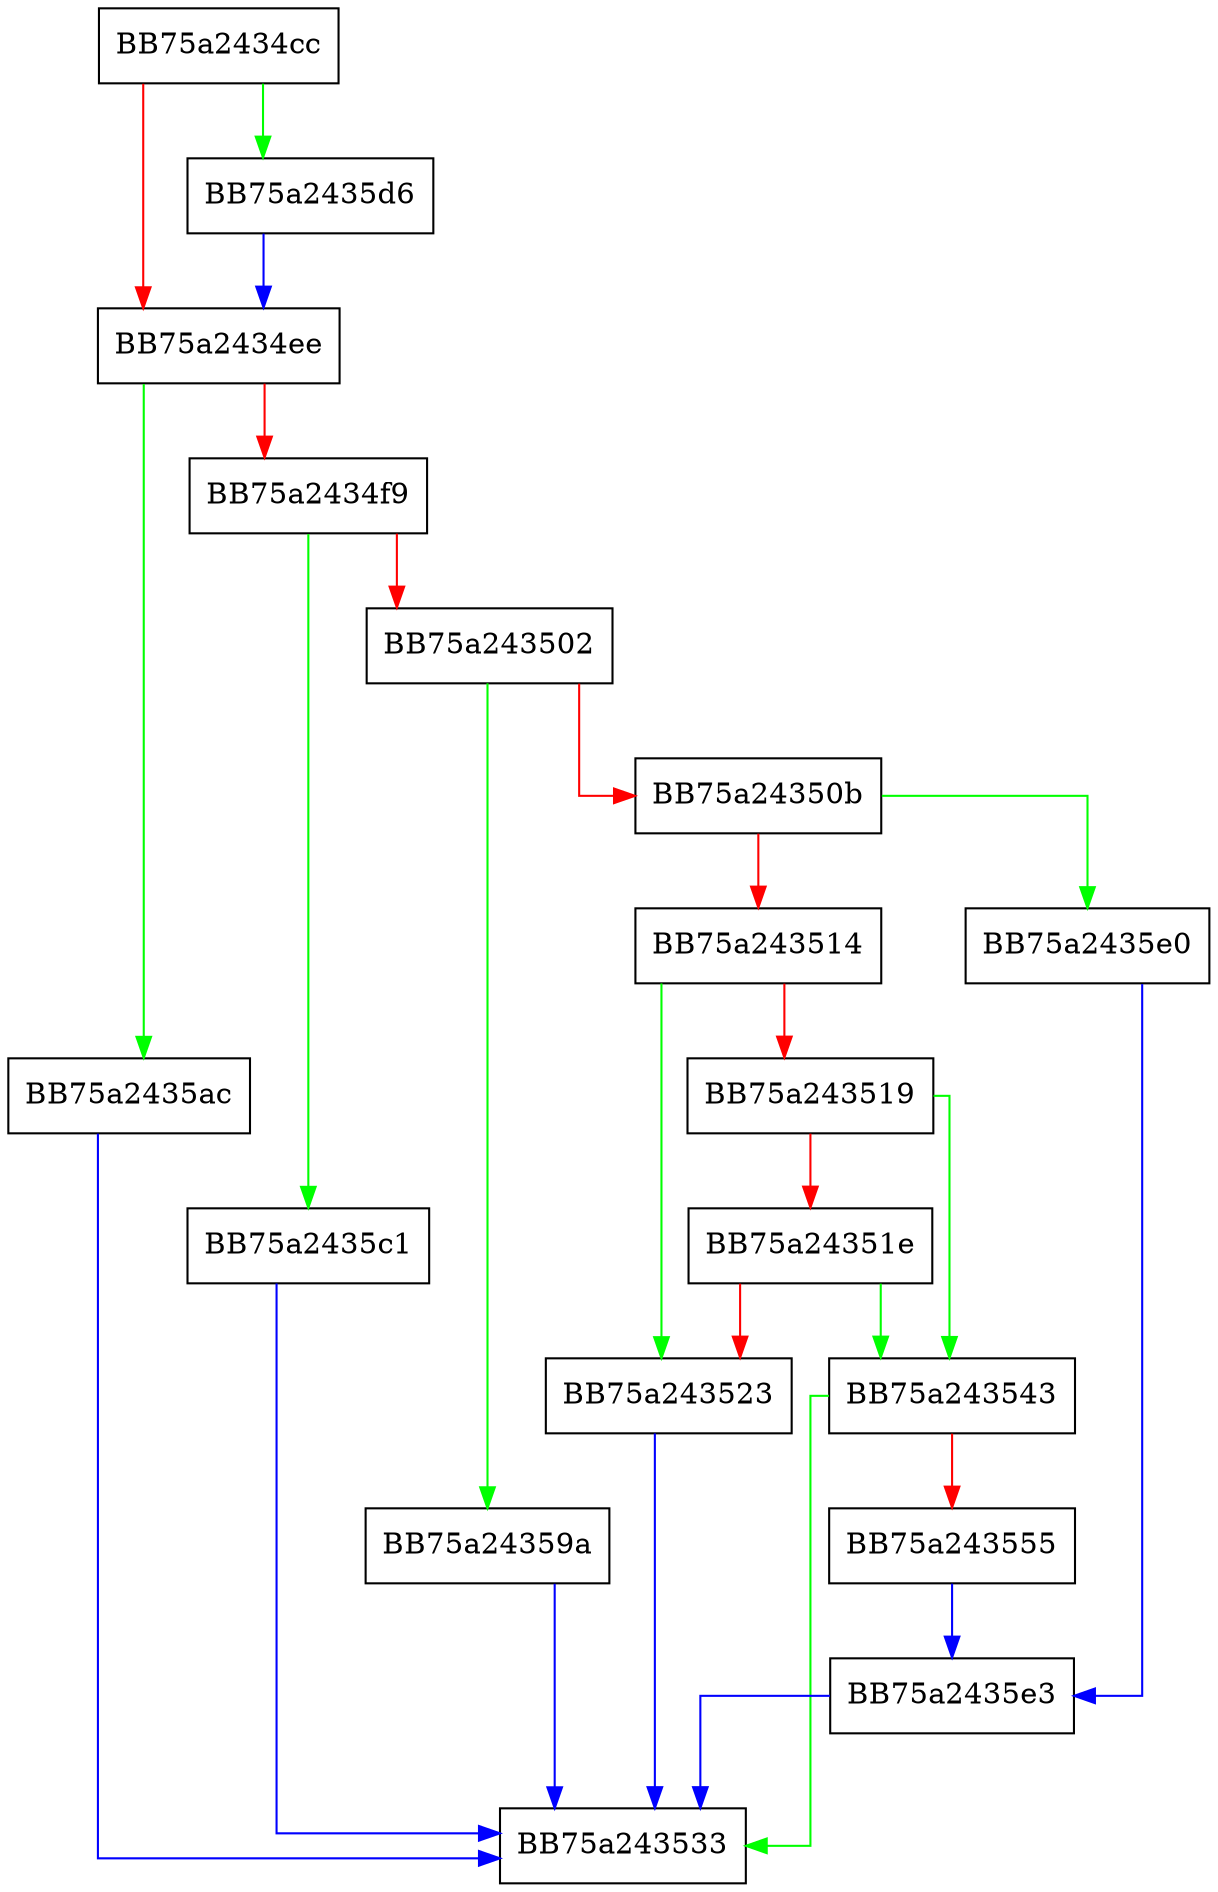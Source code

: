 digraph SetValue {
  node [shape="box"];
  graph [splines=ortho];
  BB75a2434cc -> BB75a2435d6 [color="green"];
  BB75a2434cc -> BB75a2434ee [color="red"];
  BB75a2434ee -> BB75a2435ac [color="green"];
  BB75a2434ee -> BB75a2434f9 [color="red"];
  BB75a2434f9 -> BB75a2435c1 [color="green"];
  BB75a2434f9 -> BB75a243502 [color="red"];
  BB75a243502 -> BB75a24359a [color="green"];
  BB75a243502 -> BB75a24350b [color="red"];
  BB75a24350b -> BB75a2435e0 [color="green"];
  BB75a24350b -> BB75a243514 [color="red"];
  BB75a243514 -> BB75a243523 [color="green"];
  BB75a243514 -> BB75a243519 [color="red"];
  BB75a243519 -> BB75a243543 [color="green"];
  BB75a243519 -> BB75a24351e [color="red"];
  BB75a24351e -> BB75a243543 [color="green"];
  BB75a24351e -> BB75a243523 [color="red"];
  BB75a243523 -> BB75a243533 [color="blue"];
  BB75a243543 -> BB75a243533 [color="green"];
  BB75a243543 -> BB75a243555 [color="red"];
  BB75a243555 -> BB75a2435e3 [color="blue"];
  BB75a24359a -> BB75a243533 [color="blue"];
  BB75a2435ac -> BB75a243533 [color="blue"];
  BB75a2435c1 -> BB75a243533 [color="blue"];
  BB75a2435d6 -> BB75a2434ee [color="blue"];
  BB75a2435e0 -> BB75a2435e3 [color="blue"];
  BB75a2435e3 -> BB75a243533 [color="blue"];
}